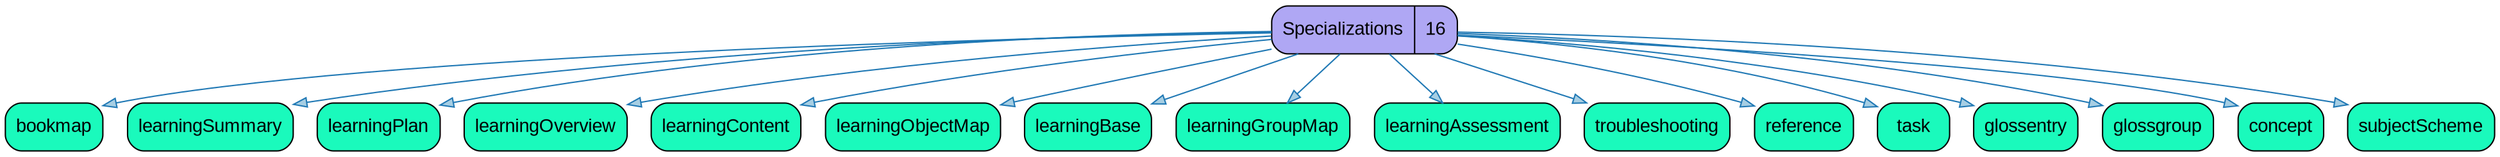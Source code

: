 // DITA Specializations
strict digraph {
			
  // Other nodes
      
	"specializations" [label ="Specializations | 16" fontname="Arial" shape="Mrecord" style="filled"  fillcolor="#AFA7F4"]
         
	"bookmap" [label ="bookmap" fontname="Arial" shape="Mrecord" style="filled"  fillcolor="#1AFABC"]
         
	"learningSummary" [label ="learningSummary" fontname="Arial" shape="Mrecord" style="filled"  fillcolor="#1AFABC"]
         
	"learningPlan" [label ="learningPlan" fontname="Arial" shape="Mrecord" style="filled"  fillcolor="#1AFABC"]
         
	"learningOverview" [label ="learningOverview" fontname="Arial" shape="Mrecord" style="filled"  fillcolor="#1AFABC"]
         
	"learningContent" [label ="learningContent" fontname="Arial" shape="Mrecord" style="filled"  fillcolor="#1AFABC"]
         
	"learningObjectMap" [label ="learningObjectMap" fontname="Arial" shape="Mrecord" style="filled"  fillcolor="#1AFABC"]
         
	"learningBase" [label ="learningBase" fontname="Arial" shape="Mrecord" style="filled"  fillcolor="#1AFABC"]
         
	"learningGroupMap" [label ="learningGroupMap" fontname="Arial" shape="Mrecord" style="filled"  fillcolor="#1AFABC"]
         
	"learningAssessment" [label ="learningAssessment" fontname="Arial" shape="Mrecord" style="filled"  fillcolor="#1AFABC"]
         
	"troubleshooting" [label ="troubleshooting" fontname="Arial" shape="Mrecord" style="filled"  fillcolor="#1AFABC"]
         
	"reference" [label ="reference" fontname="Arial" shape="Mrecord" style="filled"  fillcolor="#1AFABC"]
         
	"task" [label ="task" fontname="Arial" shape="Mrecord" style="filled"  fillcolor="#1AFABC"]
         
	"glossentry" [label ="glossentry" fontname="Arial" shape="Mrecord" style="filled"  fillcolor="#1AFABC"]
         
	"glossgroup" [label ="glossgroup" fontname="Arial" shape="Mrecord" style="filled"  fillcolor="#1AFABC"]
         
	"concept" [label ="concept" fontname="Arial" shape="Mrecord" style="filled"  fillcolor="#1AFABC"]
         
	"subjectScheme" [label ="subjectScheme" fontname="Arial" shape="Mrecord" style="filled"  fillcolor="#1AFABC"]
      
   
  // Edges
      
         
	"specializations" -> "bookmap" [fillcolor="#a6cee3" color="#1f78b4"]
         
	"specializations" -> "learningSummary" [fillcolor="#a6cee3" color="#1f78b4"]
         
	"specializations" -> "learningPlan" [fillcolor="#a6cee3" color="#1f78b4"]
         
	"specializations" -> "learningOverview" [fillcolor="#a6cee3" color="#1f78b4"]
         
	"specializations" -> "learningContent" [fillcolor="#a6cee3" color="#1f78b4"]
         
	"specializations" -> "learningObjectMap" [fillcolor="#a6cee3" color="#1f78b4"]
         
	"specializations" -> "learningBase" [fillcolor="#a6cee3" color="#1f78b4"]
         
	"specializations" -> "learningGroupMap" [fillcolor="#a6cee3" color="#1f78b4"]
         
	"specializations" -> "learningAssessment" [fillcolor="#a6cee3" color="#1f78b4"]
         
	"specializations" -> "troubleshooting" [fillcolor="#a6cee3" color="#1f78b4"]
         
	"specializations" -> "reference" [fillcolor="#a6cee3" color="#1f78b4"]
         
	"specializations" -> "task" [fillcolor="#a6cee3" color="#1f78b4"]
         
	"specializations" -> "glossentry" [fillcolor="#a6cee3" color="#1f78b4"]
         
	"specializations" -> "glossgroup" [fillcolor="#a6cee3" color="#1f78b4"]
         
	"specializations" -> "concept" [fillcolor="#a6cee3" color="#1f78b4"]
         
	"specializations" -> "subjectScheme" [fillcolor="#a6cee3" color="#1f78b4"]
      
   }